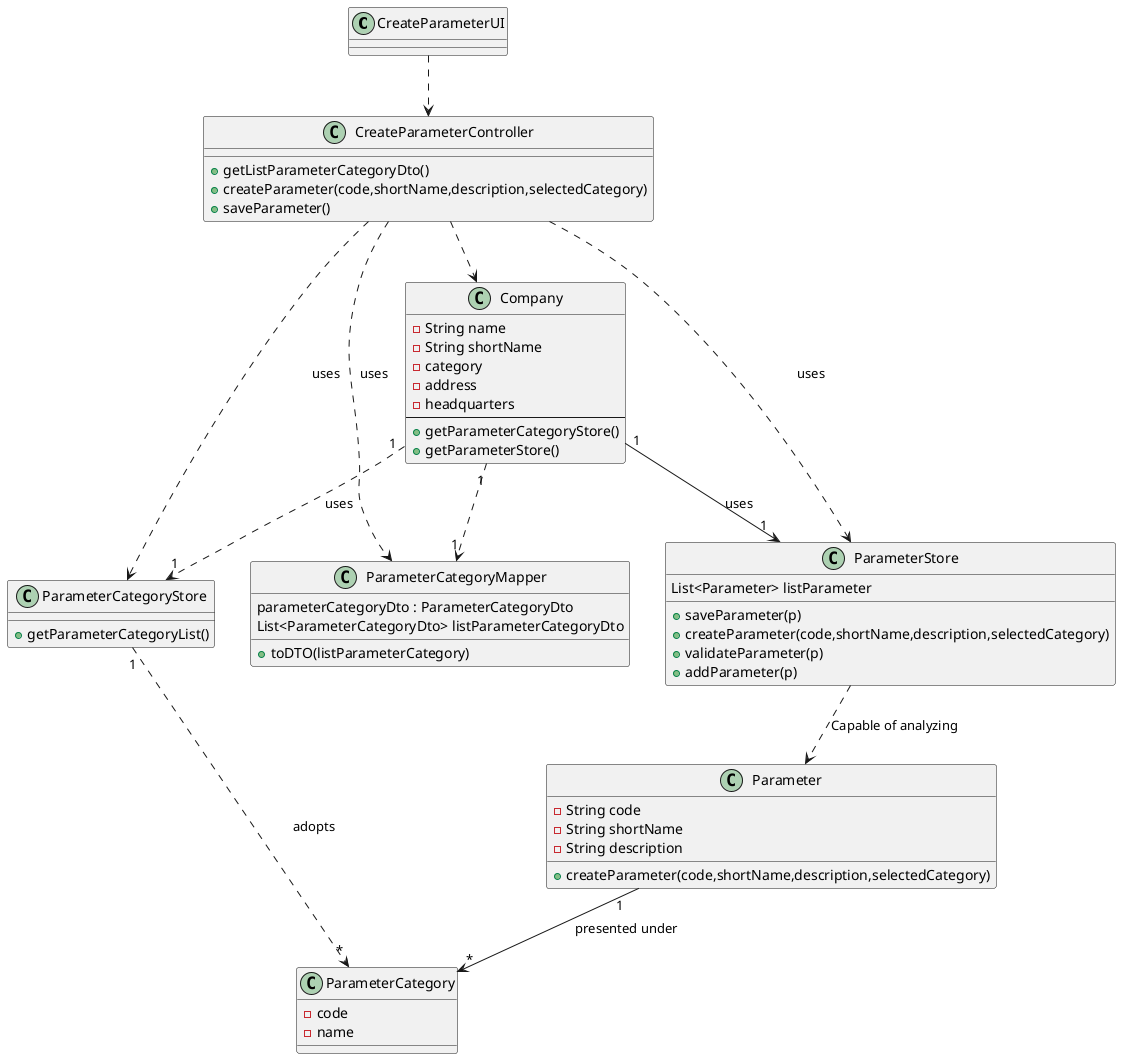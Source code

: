 @startuml

class CreateParameterUI{
}

class CreateParameterController{
+getListParameterCategoryDto()
+createParameter(code,shortName,description,selectedCategory)
+saveParameter()
}

class Company{
-String name
-String shortName
-category
-address
-headquarters
--
+getParameterCategoryStore()
+getParameterStore()
}

class ParameterStore {
+saveParameter(p)
+createParameter(code,shortName,description,selectedCategory)
+validateParameter(p)
+addParameter(p)

List<Parameter> listParameter

}

class ParameterCategoryMapper{
+toDTO(listParameterCategory)
parameterCategoryDto : ParameterCategoryDto
List<ParameterCategoryDto> listParameterCategoryDto
}

class ParameterCategoryStore {
+getParameterCategoryList()
}

class Parameter{
- String code
- String shortName
- String description
+createParameter(code,shortName,description,selectedCategory)
}

class ParameterCategory{
- code
- name
}



CreateParameterUI ..> CreateParameterController
CreateParameterController ..> Company
CreateParameterController ..> ParameterCategoryMapper : uses
CreateParameterController ..> ParameterCategoryStore : uses
CreateParameterController ..> ParameterStore : uses
Company "1" --> "1" ParameterStore : uses
Company "1" ..> "1" ParameterCategoryMapper
Company "1" ..> "1" ParameterCategoryStore : uses
ParameterStore ..> Parameter : Capable of analyzing
ParameterCategoryStore "1" ..> "*" ParameterCategory : adopts
Parameter "1" --> "*" ParameterCategory : presented under

@enduml
